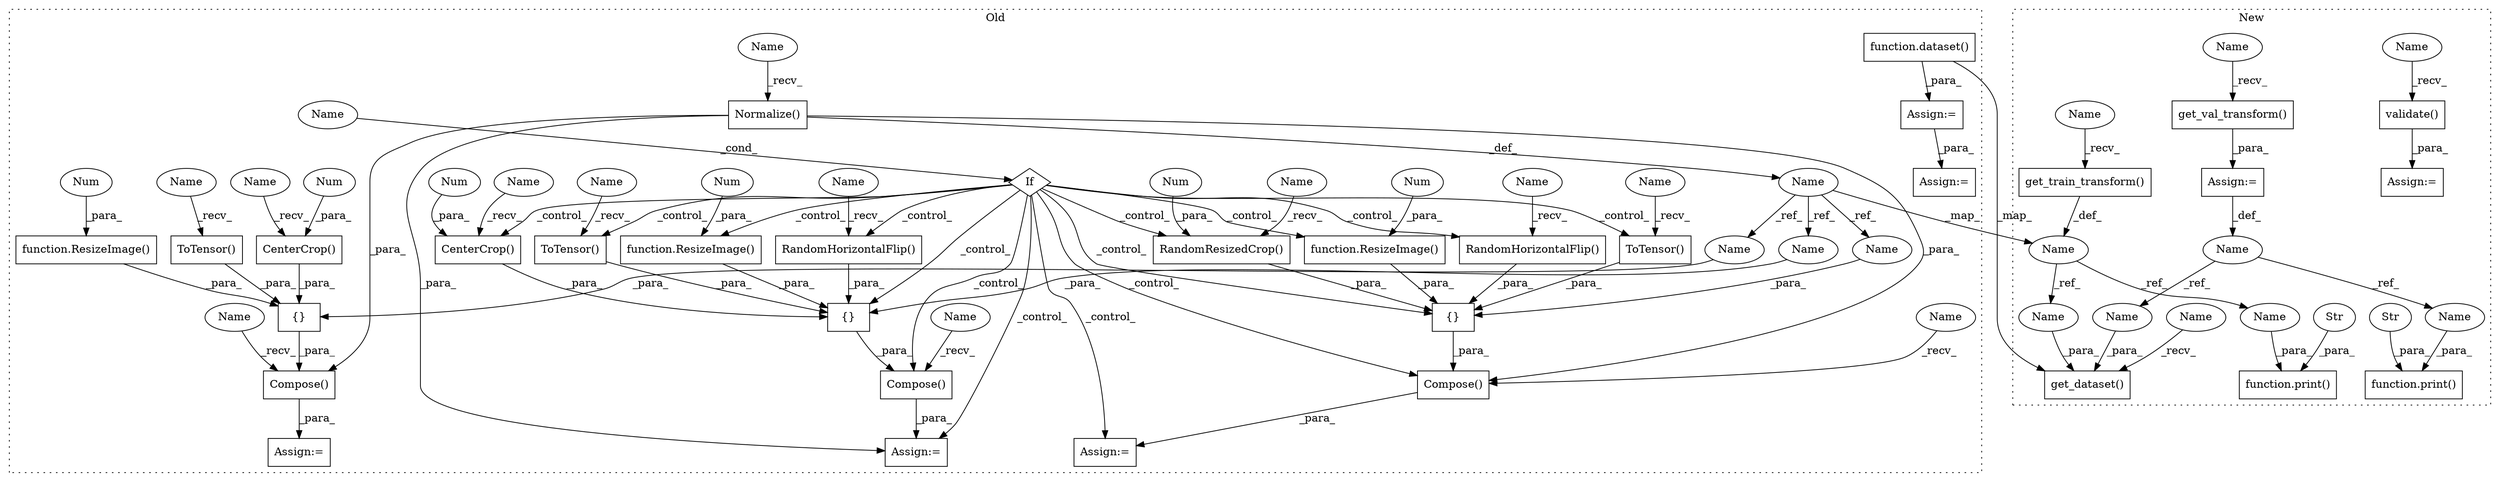 digraph G {
subgraph cluster0 {
1 [label="ToTensor()" a="75" s="2461" l="12" shape="box"];
3 [label="ToTensor()" a="75" s="2321" l="12" shape="box"];
4 [label="Normalize()" a="75" s="1867" l="66" shape="box"];
5 [label="{}" a="59" s="2398,2492" l="10,0" shape="box"];
6 [label="Compose()" a="75" s="2388,2498" l="10,1" shape="box"];
7 [label="{}" a="59" s="2201,2356" l="14,0" shape="box"];
8 [label="RandomHorizontalFlip()" a="75" s="2283" l="24" shape="box"];
12 [label="Assign:=" a="68" s="2385" l="3" shape="box"];
14 [label="function.ResizeImage()" a="75" s="2408,2423" l="12,1" shape="box"];
15 [label="Num" a="76" s="2420" l="3" shape="ellipse"];
19 [label="Compose()" a="75" s="2191,2366" l="10,1" shape="box"];
20 [label="RandomResizedCrop()" a="75" s="2245,2268" l="20,1" shape="box"];
21 [label="Num" a="76" s="2265" l="3" shape="ellipse"];
23 [label="Name" a="87" s="1855" l="9" shape="ellipse"];
25 [label="function.dataset()" a="75" s="2610" l="83" shape="box"];
26 [label="function.ResizeImage()" a="75" s="2215,2230" l="12,1" shape="box"];
27 [label="If" a="96" s="1938" l="3" shape="diamond"];
28 [label="Compose()" a="75" s="1985,2153" l="10,1" shape="box"];
29 [label="CenterCrop()" a="75" s="2434,2450" l="13,1" shape="box"];
30 [label="function.ResizeImage()" a="75" s="2009,2024" l="12,1" shape="box"];
31 [label="CenterCrop()" a="75" s="2039,2055" l="13,1" shape="box"];
32 [label="{}" a="59" s="1995,2143" l="14,0" shape="box"];
34 [label="Name" a="87" s="1941" l="16" shape="ellipse"];
35 [label="RandomHorizontalFlip()" a="75" s="2070" l="24" shape="box"];
36 [label="Num" a="76" s="2447" l="3" shape="ellipse"];
37 [label="Num" a="76" s="2227" l="3" shape="ellipse"];
38 [label="Num" a="76" s="2021" l="3" shape="ellipse"];
39 [label="Num" a="76" s="2052" l="3" shape="ellipse"];
41 [label="Assign:=" a="68" s="2188" l="3" shape="box"];
42 [label="Assign:=" a="68" s="2607" l="3" shape="box"];
43 [label="Assign:=" a="68" s="3978" l="3" shape="box"];
44 [label="Assign:=" a="68" s="1982" l="3" shape="box"];
45 [label="ToTensor()" a="75" s="2108" l="12" shape="box"];
50 [label="Name" a="87" s="2483" l="9" shape="ellipse"];
51 [label="Name" a="87" s="2347" l="9" shape="ellipse"];
52 [label="Name" a="87" s="2134" l="9" shape="ellipse"];
57 [label="Name" a="87" s="2321" l="1" shape="ellipse"];
58 [label="Name" a="87" s="2461" l="1" shape="ellipse"];
59 [label="Name" a="87" s="2108" l="1" shape="ellipse"];
60 [label="Name" a="87" s="2191" l="1" shape="ellipse"];
61 [label="Name" a="87" s="1867" l="1" shape="ellipse"];
62 [label="Name" a="87" s="2245" l="1" shape="ellipse"];
63 [label="Name" a="87" s="2070" l="1" shape="ellipse"];
64 [label="Name" a="87" s="2283" l="1" shape="ellipse"];
65 [label="Name" a="87" s="2434" l="1" shape="ellipse"];
66 [label="Name" a="87" s="2039" l="1" shape="ellipse"];
67 [label="Name" a="87" s="2388" l="1" shape="ellipse"];
68 [label="Name" a="87" s="1985" l="1" shape="ellipse"];
label = "Old";
style="dotted";
}
subgraph cluster1 {
2 [label="validate()" a="75" s="6239,6291" l="15,1" shape="box"];
9 [label="get_train_transform()" a="75" s="1649,1694" l="26,105" shape="box"];
10 [label="function.print()" a="75" s="1867,1909" l="6,1" shape="box"];
11 [label="Str" a="66" s="1873" l="19" shape="ellipse"];
13 [label="Assign:=" a="68" s="6236" l="3" shape="box"];
16 [label="get_val_transform()" a="75" s="1820,1861" l="24,1" shape="box"];
17 [label="function.print()" a="75" s="1915,1953" l="6,1" shape="box"];
18 [label="Str" a="66" s="1921" l="17" shape="ellipse"];
22 [label="Name" a="87" s="1631" l="15" shape="ellipse"];
24 [label="get_dataset()" a="75" s="2073,2169" l="18,1" shape="box"];
33 [label="Name" a="87" s="1804" l="13" shape="ellipse"];
40 [label="Assign:=" a="68" s="1817" l="3" shape="box"];
46 [label="Name" a="87" s="2156" l="13" shape="ellipse"];
47 [label="Name" a="87" s="1940" l="13" shape="ellipse"];
48 [label="Name" a="87" s="2139" l="15" shape="ellipse"];
49 [label="Name" a="87" s="1894" l="15" shape="ellipse"];
53 [label="Name" a="87" s="2073" l="5" shape="ellipse"];
54 [label="Name" a="87" s="6239" l="5" shape="ellipse"];
55 [label="Name" a="87" s="1649" l="5" shape="ellipse"];
56 [label="Name" a="87" s="1820" l="5" shape="ellipse"];
label = "New";
style="dotted";
}
1 -> 5 [label="_para_"];
2 -> 13 [label="_para_"];
3 -> 7 [label="_para_"];
4 -> 44 [label="_para_"];
4 -> 6 [label="_para_"];
4 -> 19 [label="_para_"];
4 -> 23 [label="_def_"];
5 -> 6 [label="_para_"];
6 -> 12 [label="_para_"];
7 -> 19 [label="_para_"];
8 -> 7 [label="_para_"];
9 -> 22 [label="_def_"];
11 -> 10 [label="_para_"];
14 -> 5 [label="_para_"];
15 -> 14 [label="_para_"];
16 -> 40 [label="_para_"];
18 -> 17 [label="_para_"];
19 -> 41 [label="_para_"];
20 -> 7 [label="_para_"];
21 -> 20 [label="_para_"];
22 -> 48 [label="_ref_"];
22 -> 49 [label="_ref_"];
23 -> 51 [label="_ref_"];
23 -> 50 [label="_ref_"];
23 -> 52 [label="_ref_"];
23 -> 22 [label="_map_"];
25 -> 24 [label="_map_"];
25 -> 42 [label="_para_"];
26 -> 7 [label="_para_"];
27 -> 7 [label="_control_"];
27 -> 35 [label="_control_"];
27 -> 41 [label="_control_"];
27 -> 44 [label="_control_"];
27 -> 28 [label="_control_"];
27 -> 19 [label="_control_"];
27 -> 30 [label="_control_"];
27 -> 20 [label="_control_"];
27 -> 45 [label="_control_"];
27 -> 3 [label="_control_"];
27 -> 32 [label="_control_"];
27 -> 8 [label="_control_"];
27 -> 31 [label="_control_"];
27 -> 26 [label="_control_"];
28 -> 44 [label="_para_"];
29 -> 5 [label="_para_"];
30 -> 32 [label="_para_"];
31 -> 32 [label="_para_"];
32 -> 28 [label="_para_"];
33 -> 46 [label="_ref_"];
33 -> 47 [label="_ref_"];
34 -> 27 [label="_cond_"];
35 -> 32 [label="_para_"];
36 -> 29 [label="_para_"];
37 -> 26 [label="_para_"];
38 -> 30 [label="_para_"];
39 -> 31 [label="_para_"];
40 -> 33 [label="_def_"];
42 -> 43 [label="_para_"];
45 -> 32 [label="_para_"];
46 -> 24 [label="_para_"];
47 -> 17 [label="_para_"];
48 -> 24 [label="_para_"];
49 -> 10 [label="_para_"];
50 -> 5 [label="_para_"];
51 -> 7 [label="_para_"];
52 -> 32 [label="_para_"];
53 -> 24 [label="_recv_"];
54 -> 2 [label="_recv_"];
55 -> 9 [label="_recv_"];
56 -> 16 [label="_recv_"];
57 -> 3 [label="_recv_"];
58 -> 1 [label="_recv_"];
59 -> 45 [label="_recv_"];
60 -> 19 [label="_recv_"];
61 -> 4 [label="_recv_"];
62 -> 20 [label="_recv_"];
63 -> 35 [label="_recv_"];
64 -> 8 [label="_recv_"];
65 -> 29 [label="_recv_"];
66 -> 31 [label="_recv_"];
67 -> 6 [label="_recv_"];
68 -> 28 [label="_recv_"];
}